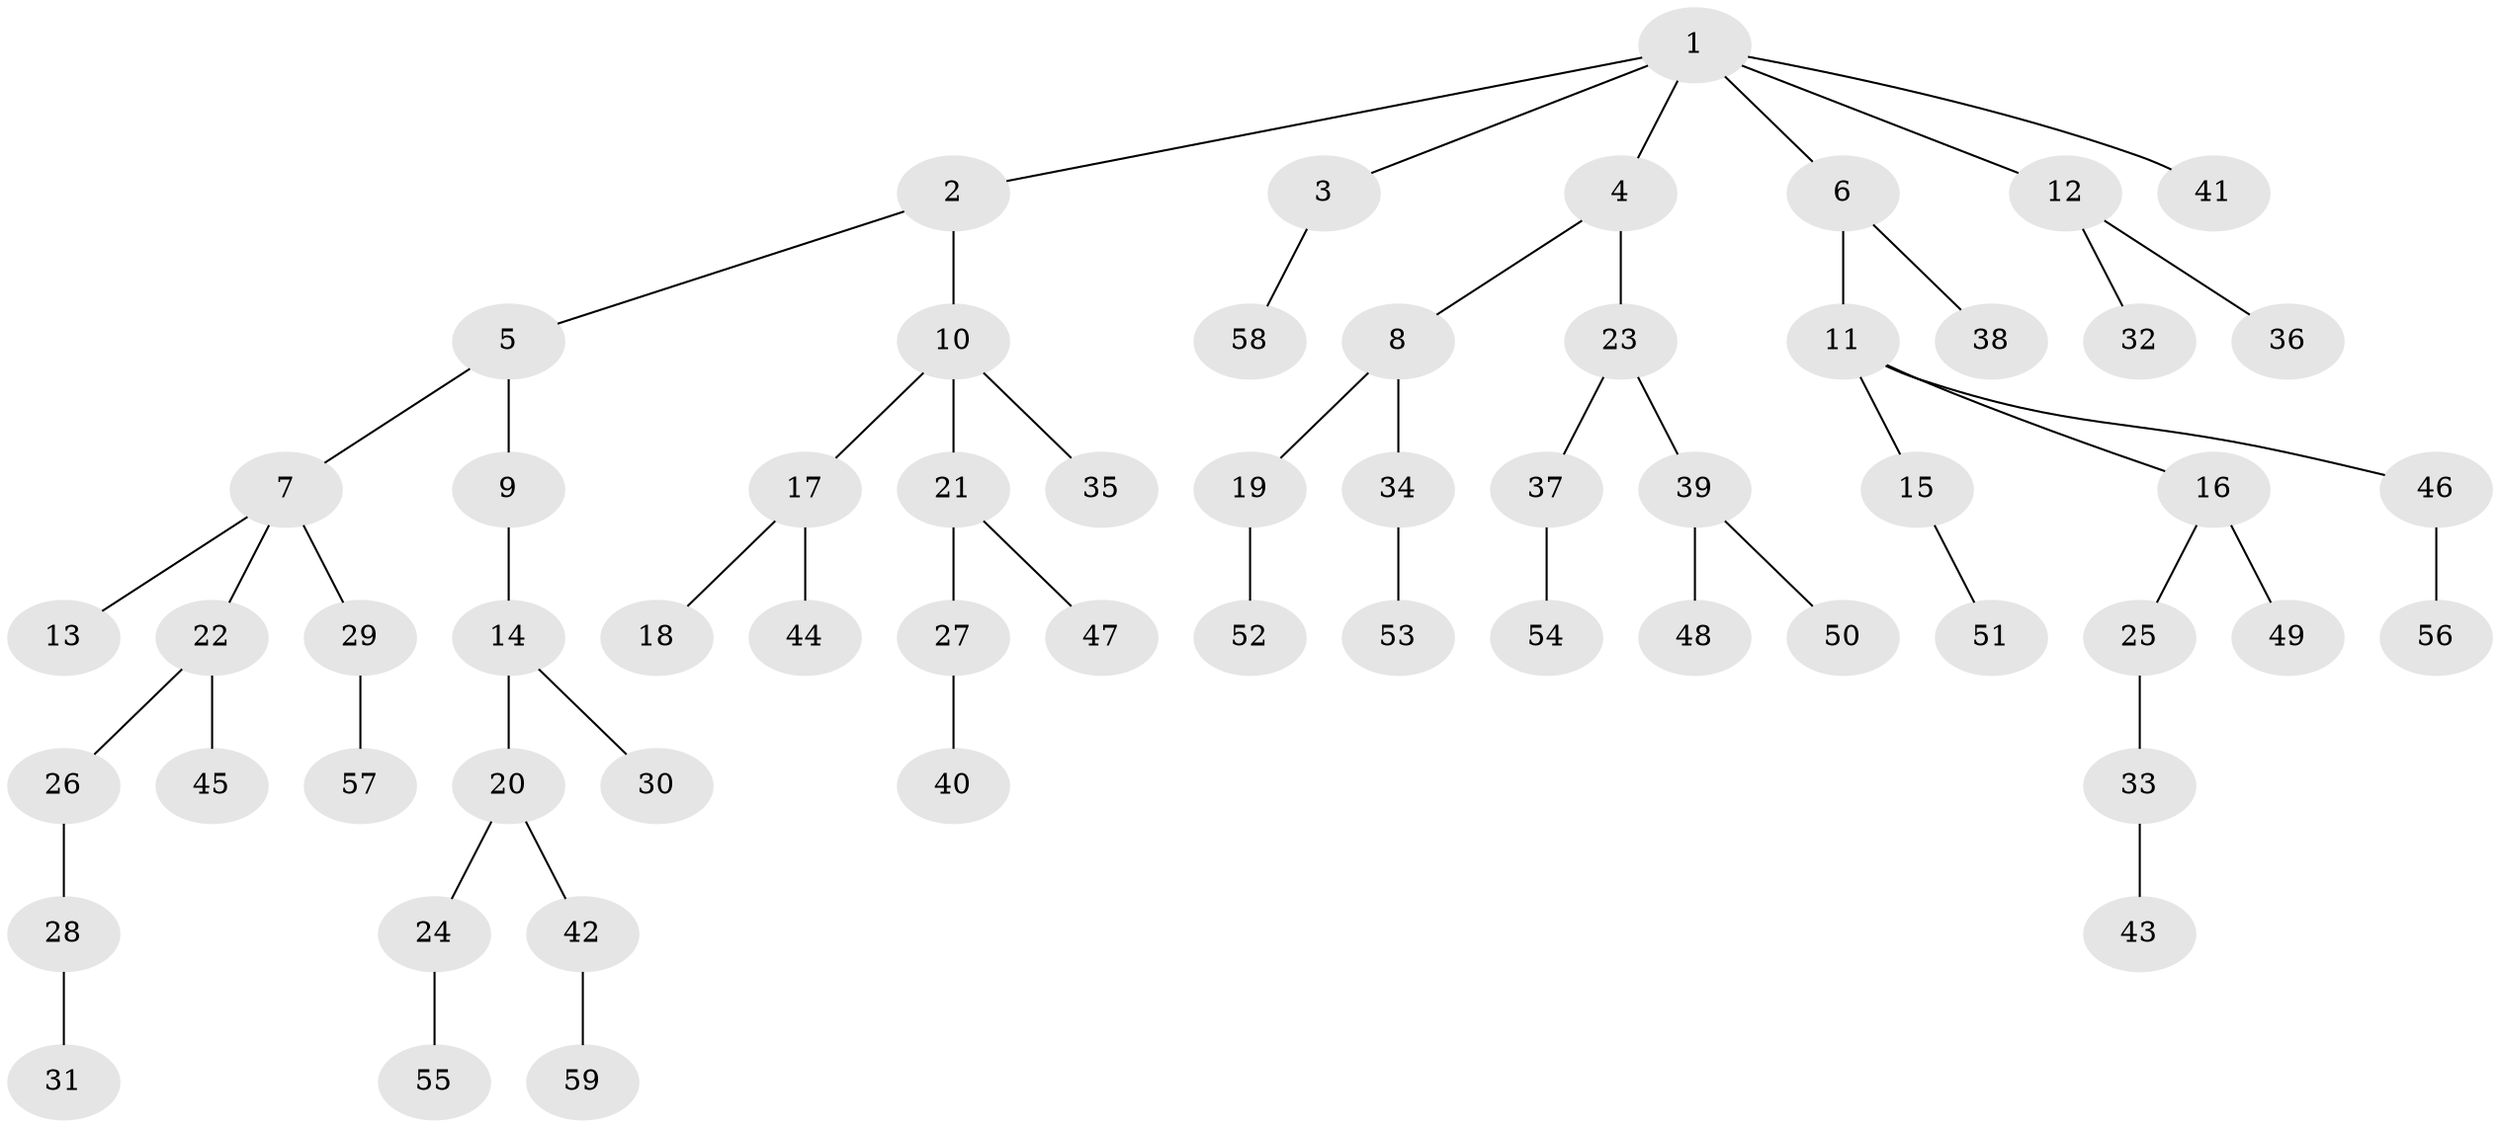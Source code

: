 // original degree distribution, {7: 0.008547008547008548, 5: 0.042735042735042736, 3: 0.13675213675213677, 4: 0.05982905982905983, 2: 0.26495726495726496, 6: 0.008547008547008548, 1: 0.47863247863247865}
// Generated by graph-tools (version 1.1) at 2025/36/03/09/25 02:36:29]
// undirected, 59 vertices, 58 edges
graph export_dot {
graph [start="1"]
  node [color=gray90,style=filled];
  1;
  2;
  3;
  4;
  5;
  6;
  7;
  8;
  9;
  10;
  11;
  12;
  13;
  14;
  15;
  16;
  17;
  18;
  19;
  20;
  21;
  22;
  23;
  24;
  25;
  26;
  27;
  28;
  29;
  30;
  31;
  32;
  33;
  34;
  35;
  36;
  37;
  38;
  39;
  40;
  41;
  42;
  43;
  44;
  45;
  46;
  47;
  48;
  49;
  50;
  51;
  52;
  53;
  54;
  55;
  56;
  57;
  58;
  59;
  1 -- 2 [weight=1.0];
  1 -- 3 [weight=1.0];
  1 -- 4 [weight=1.0];
  1 -- 6 [weight=1.0];
  1 -- 12 [weight=1.0];
  1 -- 41 [weight=1.0];
  2 -- 5 [weight=1.0];
  2 -- 10 [weight=1.0];
  3 -- 58 [weight=1.0];
  4 -- 8 [weight=1.0];
  4 -- 23 [weight=1.0];
  5 -- 7 [weight=1.0];
  5 -- 9 [weight=2.0];
  6 -- 11 [weight=1.0];
  6 -- 38 [weight=1.0];
  7 -- 13 [weight=1.0];
  7 -- 22 [weight=1.0];
  7 -- 29 [weight=1.0];
  8 -- 19 [weight=2.0];
  8 -- 34 [weight=1.0];
  9 -- 14 [weight=1.0];
  10 -- 17 [weight=1.0];
  10 -- 21 [weight=1.0];
  10 -- 35 [weight=1.0];
  11 -- 15 [weight=1.0];
  11 -- 16 [weight=1.0];
  11 -- 46 [weight=1.0];
  12 -- 32 [weight=1.0];
  12 -- 36 [weight=1.0];
  14 -- 20 [weight=1.0];
  14 -- 30 [weight=1.0];
  15 -- 51 [weight=1.0];
  16 -- 25 [weight=1.0];
  16 -- 49 [weight=2.0];
  17 -- 18 [weight=1.0];
  17 -- 44 [weight=1.0];
  19 -- 52 [weight=1.0];
  20 -- 24 [weight=1.0];
  20 -- 42 [weight=1.0];
  21 -- 27 [weight=1.0];
  21 -- 47 [weight=1.0];
  22 -- 26 [weight=1.0];
  22 -- 45 [weight=1.0];
  23 -- 37 [weight=1.0];
  23 -- 39 [weight=1.0];
  24 -- 55 [weight=1.0];
  25 -- 33 [weight=1.0];
  26 -- 28 [weight=1.0];
  27 -- 40 [weight=1.0];
  28 -- 31 [weight=1.0];
  29 -- 57 [weight=2.0];
  33 -- 43 [weight=1.0];
  34 -- 53 [weight=1.0];
  37 -- 54 [weight=1.0];
  39 -- 48 [weight=1.0];
  39 -- 50 [weight=1.0];
  42 -- 59 [weight=1.0];
  46 -- 56 [weight=2.0];
}
